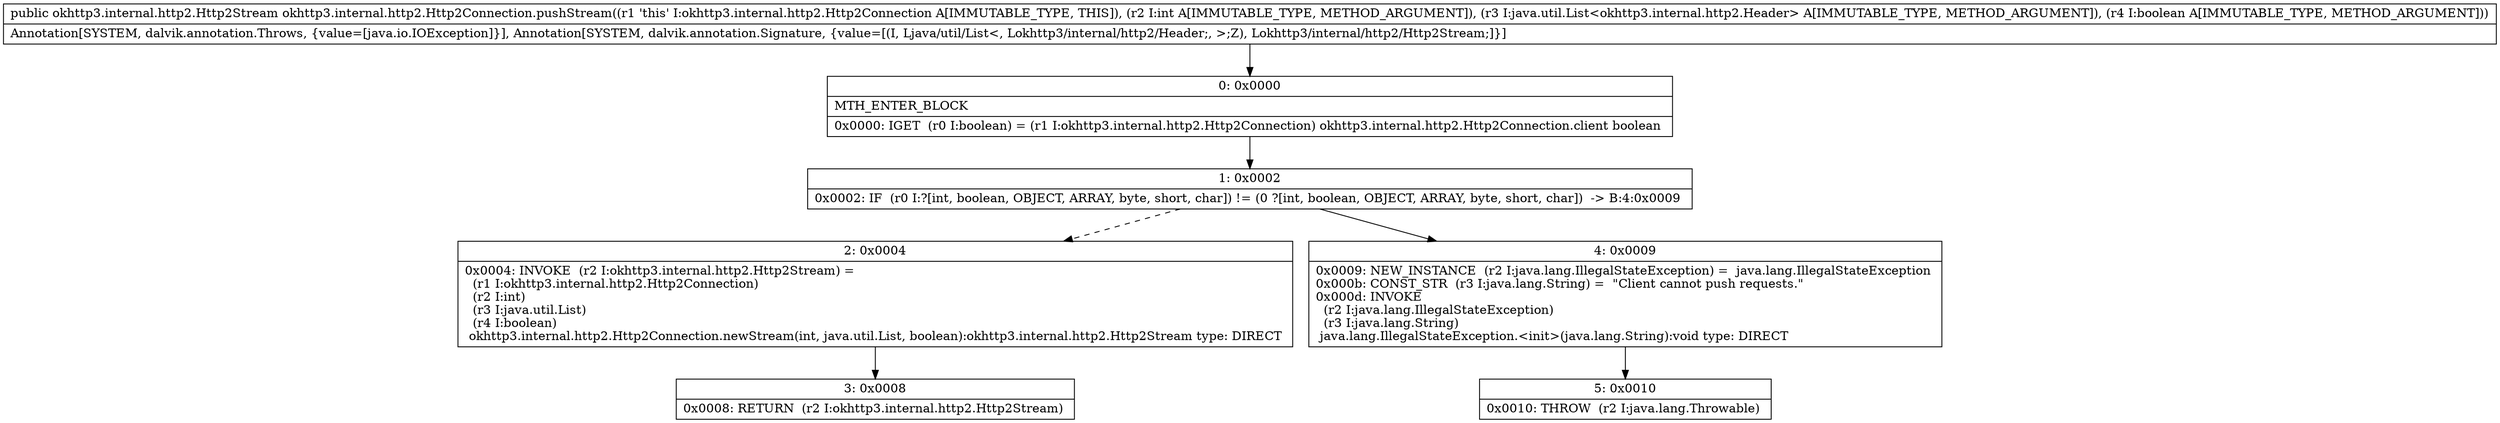 digraph "CFG forokhttp3.internal.http2.Http2Connection.pushStream(ILjava\/util\/List;Z)Lokhttp3\/internal\/http2\/Http2Stream;" {
Node_0 [shape=record,label="{0\:\ 0x0000|MTH_ENTER_BLOCK\l|0x0000: IGET  (r0 I:boolean) = (r1 I:okhttp3.internal.http2.Http2Connection) okhttp3.internal.http2.Http2Connection.client boolean \l}"];
Node_1 [shape=record,label="{1\:\ 0x0002|0x0002: IF  (r0 I:?[int, boolean, OBJECT, ARRAY, byte, short, char]) != (0 ?[int, boolean, OBJECT, ARRAY, byte, short, char])  \-\> B:4:0x0009 \l}"];
Node_2 [shape=record,label="{2\:\ 0x0004|0x0004: INVOKE  (r2 I:okhttp3.internal.http2.Http2Stream) = \l  (r1 I:okhttp3.internal.http2.Http2Connection)\l  (r2 I:int)\l  (r3 I:java.util.List)\l  (r4 I:boolean)\l okhttp3.internal.http2.Http2Connection.newStream(int, java.util.List, boolean):okhttp3.internal.http2.Http2Stream type: DIRECT \l}"];
Node_3 [shape=record,label="{3\:\ 0x0008|0x0008: RETURN  (r2 I:okhttp3.internal.http2.Http2Stream) \l}"];
Node_4 [shape=record,label="{4\:\ 0x0009|0x0009: NEW_INSTANCE  (r2 I:java.lang.IllegalStateException) =  java.lang.IllegalStateException \l0x000b: CONST_STR  (r3 I:java.lang.String) =  \"Client cannot push requests.\" \l0x000d: INVOKE  \l  (r2 I:java.lang.IllegalStateException)\l  (r3 I:java.lang.String)\l java.lang.IllegalStateException.\<init\>(java.lang.String):void type: DIRECT \l}"];
Node_5 [shape=record,label="{5\:\ 0x0010|0x0010: THROW  (r2 I:java.lang.Throwable) \l}"];
MethodNode[shape=record,label="{public okhttp3.internal.http2.Http2Stream okhttp3.internal.http2.Http2Connection.pushStream((r1 'this' I:okhttp3.internal.http2.Http2Connection A[IMMUTABLE_TYPE, THIS]), (r2 I:int A[IMMUTABLE_TYPE, METHOD_ARGUMENT]), (r3 I:java.util.List\<okhttp3.internal.http2.Header\> A[IMMUTABLE_TYPE, METHOD_ARGUMENT]), (r4 I:boolean A[IMMUTABLE_TYPE, METHOD_ARGUMENT]))  | Annotation[SYSTEM, dalvik.annotation.Throws, \{value=[java.io.IOException]\}], Annotation[SYSTEM, dalvik.annotation.Signature, \{value=[(I, Ljava\/util\/List\<, Lokhttp3\/internal\/http2\/Header;, \>;Z), Lokhttp3\/internal\/http2\/Http2Stream;]\}]\l}"];
MethodNode -> Node_0;
Node_0 -> Node_1;
Node_1 -> Node_2[style=dashed];
Node_1 -> Node_4;
Node_2 -> Node_3;
Node_4 -> Node_5;
}

